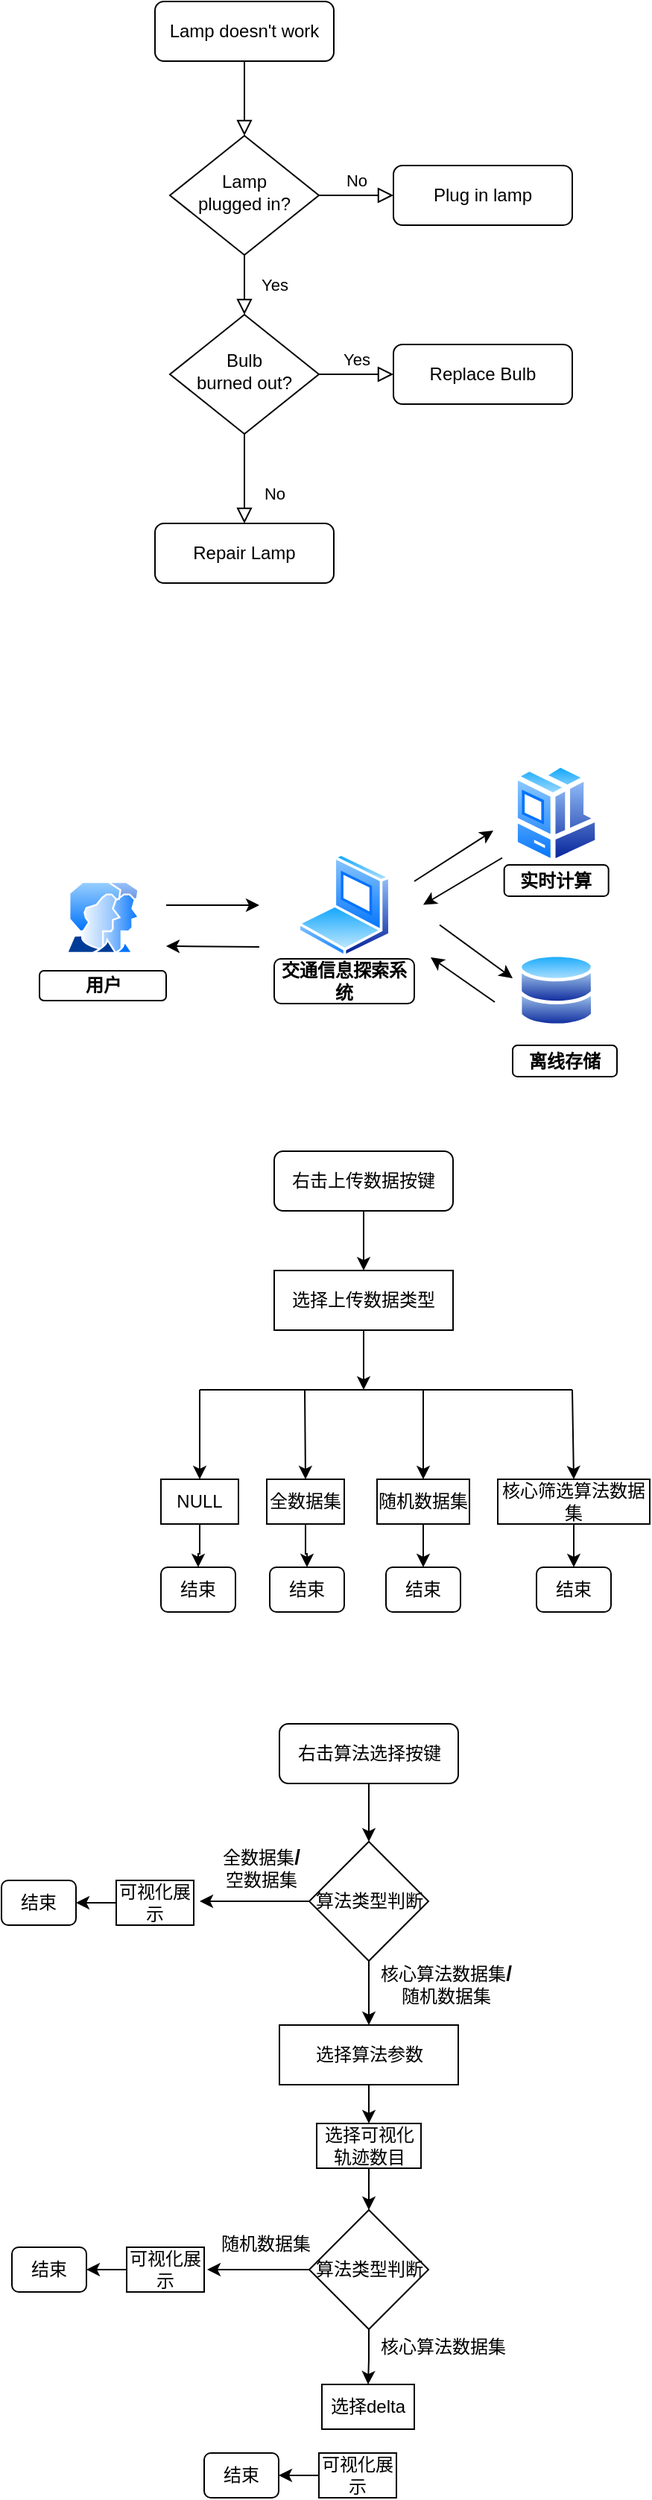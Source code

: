 <mxfile version="14.4.5" type="github">
  <diagram id="C5RBs43oDa-KdzZeNtuy" name="Page-1">
    <mxGraphModel dx="903" dy="575" grid="0" gridSize="10" guides="1" tooltips="1" connect="1" arrows="1" fold="1" page="1" pageScale="1" pageWidth="827" pageHeight="1169" math="0" shadow="0">
      <root>
        <mxCell id="WIyWlLk6GJQsqaUBKTNV-0" />
        <mxCell id="WIyWlLk6GJQsqaUBKTNV-1" parent="WIyWlLk6GJQsqaUBKTNV-0" />
        <mxCell id="WIyWlLk6GJQsqaUBKTNV-2" value="" style="rounded=0;html=1;jettySize=auto;orthogonalLoop=1;fontSize=11;endArrow=block;endFill=0;endSize=8;strokeWidth=1;shadow=0;labelBackgroundColor=none;edgeStyle=orthogonalEdgeStyle;" parent="WIyWlLk6GJQsqaUBKTNV-1" source="WIyWlLk6GJQsqaUBKTNV-3" target="WIyWlLk6GJQsqaUBKTNV-6" edge="1">
          <mxGeometry relative="1" as="geometry" />
        </mxCell>
        <mxCell id="WIyWlLk6GJQsqaUBKTNV-3" value="Lamp doesn&#39;t work" style="rounded=1;whiteSpace=wrap;html=1;fontSize=12;glass=0;strokeWidth=1;shadow=0;" parent="WIyWlLk6GJQsqaUBKTNV-1" vertex="1">
          <mxGeometry x="160" y="80" width="120" height="40" as="geometry" />
        </mxCell>
        <mxCell id="WIyWlLk6GJQsqaUBKTNV-4" value="Yes" style="rounded=0;html=1;jettySize=auto;orthogonalLoop=1;fontSize=11;endArrow=block;endFill=0;endSize=8;strokeWidth=1;shadow=0;labelBackgroundColor=none;edgeStyle=orthogonalEdgeStyle;" parent="WIyWlLk6GJQsqaUBKTNV-1" source="WIyWlLk6GJQsqaUBKTNV-6" target="WIyWlLk6GJQsqaUBKTNV-10" edge="1">
          <mxGeometry y="20" relative="1" as="geometry">
            <mxPoint as="offset" />
          </mxGeometry>
        </mxCell>
        <mxCell id="WIyWlLk6GJQsqaUBKTNV-5" value="No" style="edgeStyle=orthogonalEdgeStyle;rounded=0;html=1;jettySize=auto;orthogonalLoop=1;fontSize=11;endArrow=block;endFill=0;endSize=8;strokeWidth=1;shadow=0;labelBackgroundColor=none;" parent="WIyWlLk6GJQsqaUBKTNV-1" source="WIyWlLk6GJQsqaUBKTNV-6" target="WIyWlLk6GJQsqaUBKTNV-7" edge="1">
          <mxGeometry y="10" relative="1" as="geometry">
            <mxPoint as="offset" />
          </mxGeometry>
        </mxCell>
        <mxCell id="WIyWlLk6GJQsqaUBKTNV-6" value="Lamp&lt;br&gt;plugged in?" style="rhombus;whiteSpace=wrap;html=1;shadow=0;fontFamily=Helvetica;fontSize=12;align=center;strokeWidth=1;spacing=6;spacingTop=-4;" parent="WIyWlLk6GJQsqaUBKTNV-1" vertex="1">
          <mxGeometry x="170" y="170" width="100" height="80" as="geometry" />
        </mxCell>
        <mxCell id="WIyWlLk6GJQsqaUBKTNV-7" value="Plug in lamp" style="rounded=1;whiteSpace=wrap;html=1;fontSize=12;glass=0;strokeWidth=1;shadow=0;" parent="WIyWlLk6GJQsqaUBKTNV-1" vertex="1">
          <mxGeometry x="320" y="190" width="120" height="40" as="geometry" />
        </mxCell>
        <mxCell id="WIyWlLk6GJQsqaUBKTNV-8" value="No" style="rounded=0;html=1;jettySize=auto;orthogonalLoop=1;fontSize=11;endArrow=block;endFill=0;endSize=8;strokeWidth=1;shadow=0;labelBackgroundColor=none;edgeStyle=orthogonalEdgeStyle;" parent="WIyWlLk6GJQsqaUBKTNV-1" source="WIyWlLk6GJQsqaUBKTNV-10" target="WIyWlLk6GJQsqaUBKTNV-11" edge="1">
          <mxGeometry x="0.333" y="20" relative="1" as="geometry">
            <mxPoint as="offset" />
          </mxGeometry>
        </mxCell>
        <mxCell id="WIyWlLk6GJQsqaUBKTNV-9" value="Yes" style="edgeStyle=orthogonalEdgeStyle;rounded=0;html=1;jettySize=auto;orthogonalLoop=1;fontSize=11;endArrow=block;endFill=0;endSize=8;strokeWidth=1;shadow=0;labelBackgroundColor=none;" parent="WIyWlLk6GJQsqaUBKTNV-1" source="WIyWlLk6GJQsqaUBKTNV-10" target="WIyWlLk6GJQsqaUBKTNV-12" edge="1">
          <mxGeometry y="10" relative="1" as="geometry">
            <mxPoint as="offset" />
          </mxGeometry>
        </mxCell>
        <mxCell id="WIyWlLk6GJQsqaUBKTNV-10" value="Bulb&lt;br&gt;burned out?" style="rhombus;whiteSpace=wrap;html=1;shadow=0;fontFamily=Helvetica;fontSize=12;align=center;strokeWidth=1;spacing=6;spacingTop=-4;" parent="WIyWlLk6GJQsqaUBKTNV-1" vertex="1">
          <mxGeometry x="170" y="290" width="100" height="80" as="geometry" />
        </mxCell>
        <mxCell id="WIyWlLk6GJQsqaUBKTNV-11" value="Repair Lamp" style="rounded=1;whiteSpace=wrap;html=1;fontSize=12;glass=0;strokeWidth=1;shadow=0;" parent="WIyWlLk6GJQsqaUBKTNV-1" vertex="1">
          <mxGeometry x="160" y="430" width="120" height="40" as="geometry" />
        </mxCell>
        <mxCell id="WIyWlLk6GJQsqaUBKTNV-12" value="Replace Bulb" style="rounded=1;whiteSpace=wrap;html=1;fontSize=12;glass=0;strokeWidth=1;shadow=0;" parent="WIyWlLk6GJQsqaUBKTNV-1" vertex="1">
          <mxGeometry x="320" y="310" width="120" height="40" as="geometry" />
        </mxCell>
        <mxCell id="07RU_dakuY-ybr0K6Tnr-0" value="" style="aspect=fixed;perimeter=ellipsePerimeter;html=1;align=center;shadow=0;dashed=0;spacingTop=3;image;image=img/lib/active_directory/user_accounts.svg;" vertex="1" parent="WIyWlLk6GJQsqaUBKTNV-1">
          <mxGeometry x="100" y="670" width="50" height="48.5" as="geometry" />
        </mxCell>
        <mxCell id="07RU_dakuY-ybr0K6Tnr-1" value="&lt;b&gt;用户&lt;/b&gt;" style="rounded=1;whiteSpace=wrap;html=1;fontSize=12;glass=0;strokeWidth=1;shadow=0;" vertex="1" parent="WIyWlLk6GJQsqaUBKTNV-1">
          <mxGeometry x="82.5" y="730" width="85" height="20" as="geometry" />
        </mxCell>
        <mxCell id="07RU_dakuY-ybr0K6Tnr-2" value="" style="endArrow=classic;html=1;" edge="1" parent="WIyWlLk6GJQsqaUBKTNV-1">
          <mxGeometry width="50" height="50" relative="1" as="geometry">
            <mxPoint x="167.5" y="686" as="sourcePoint" />
            <mxPoint x="230" y="686" as="targetPoint" />
          </mxGeometry>
        </mxCell>
        <mxCell id="07RU_dakuY-ybr0K6Tnr-3" value="" style="endArrow=classic;html=1;" edge="1" parent="WIyWlLk6GJQsqaUBKTNV-1">
          <mxGeometry width="50" height="50" relative="1" as="geometry">
            <mxPoint x="230" y="714" as="sourcePoint" />
            <mxPoint x="167.5" y="713.5" as="targetPoint" />
          </mxGeometry>
        </mxCell>
        <mxCell id="07RU_dakuY-ybr0K6Tnr-4" value="" style="aspect=fixed;perimeter=ellipsePerimeter;html=1;align=center;shadow=0;dashed=0;spacingTop=3;image;image=img/lib/active_directory/laptop_client.svg;" vertex="1" parent="WIyWlLk6GJQsqaUBKTNV-1">
          <mxGeometry x="255.5" y="651" width="63" height="70" as="geometry" />
        </mxCell>
        <mxCell id="07RU_dakuY-ybr0K6Tnr-5" value="&lt;b&gt;交通信息探索系统&lt;/b&gt;" style="rounded=1;whiteSpace=wrap;html=1;fontSize=12;glass=0;strokeWidth=1;shadow=0;" vertex="1" parent="WIyWlLk6GJQsqaUBKTNV-1">
          <mxGeometry x="240" y="722" width="94" height="30" as="geometry" />
        </mxCell>
        <mxCell id="07RU_dakuY-ybr0K6Tnr-6" value="" style="endArrow=classic;html=1;" edge="1" parent="WIyWlLk6GJQsqaUBKTNV-1">
          <mxGeometry width="50" height="50" relative="1" as="geometry">
            <mxPoint x="334" y="670" as="sourcePoint" />
            <mxPoint x="387" y="636" as="targetPoint" />
          </mxGeometry>
        </mxCell>
        <mxCell id="07RU_dakuY-ybr0K6Tnr-7" value="" style="endArrow=classic;html=1;" edge="1" parent="WIyWlLk6GJQsqaUBKTNV-1">
          <mxGeometry width="50" height="50" relative="1" as="geometry">
            <mxPoint x="393" y="654.25" as="sourcePoint" />
            <mxPoint x="340" y="685.75" as="targetPoint" />
          </mxGeometry>
        </mxCell>
        <mxCell id="07RU_dakuY-ybr0K6Tnr-9" value="" style="aspect=fixed;perimeter=ellipsePerimeter;html=1;align=center;shadow=0;dashed=0;spacingTop=3;image;image=img/lib/active_directory/databases.svg;" vertex="1" parent="WIyWlLk6GJQsqaUBKTNV-1">
          <mxGeometry x="403.82" y="718" width="51.02" height="50" as="geometry" />
        </mxCell>
        <mxCell id="07RU_dakuY-ybr0K6Tnr-10" value="" style="aspect=fixed;perimeter=ellipsePerimeter;html=1;align=center;shadow=0;dashed=0;spacingTop=3;image;image=img/lib/active_directory/workstation_client.svg;" vertex="1" parent="WIyWlLk6GJQsqaUBKTNV-1">
          <mxGeometry x="400" y="590" width="58.65" height="69" as="geometry" />
        </mxCell>
        <mxCell id="07RU_dakuY-ybr0K6Tnr-14" value="" style="endArrow=classic;html=1;" edge="1" parent="WIyWlLk6GJQsqaUBKTNV-1">
          <mxGeometry width="50" height="50" relative="1" as="geometry">
            <mxPoint x="351" y="699.25" as="sourcePoint" />
            <mxPoint x="400" y="735" as="targetPoint" />
          </mxGeometry>
        </mxCell>
        <mxCell id="07RU_dakuY-ybr0K6Tnr-15" value="" style="endArrow=classic;html=1;" edge="1" parent="WIyWlLk6GJQsqaUBKTNV-1">
          <mxGeometry width="50" height="50" relative="1" as="geometry">
            <mxPoint x="388" y="751" as="sourcePoint" />
            <mxPoint x="345" y="721" as="targetPoint" />
          </mxGeometry>
        </mxCell>
        <mxCell id="07RU_dakuY-ybr0K6Tnr-16" value="&lt;b&gt;实时计算&lt;/b&gt;" style="rounded=1;whiteSpace=wrap;html=1;fontSize=12;glass=0;strokeWidth=1;shadow=0;" vertex="1" parent="WIyWlLk6GJQsqaUBKTNV-1">
          <mxGeometry x="394.33" y="659" width="70" height="21" as="geometry" />
        </mxCell>
        <mxCell id="07RU_dakuY-ybr0K6Tnr-18" value="&lt;b&gt;离线存储&lt;/b&gt;" style="rounded=1;whiteSpace=wrap;html=1;fontSize=12;glass=0;strokeWidth=1;shadow=0;" vertex="1" parent="WIyWlLk6GJQsqaUBKTNV-1">
          <mxGeometry x="400" y="780" width="70" height="21" as="geometry" />
        </mxCell>
        <mxCell id="07RU_dakuY-ybr0K6Tnr-20" style="edgeStyle=orthogonalEdgeStyle;rounded=0;orthogonalLoop=1;jettySize=auto;html=1;entryX=0.5;entryY=0;entryDx=0;entryDy=0;" edge="1" parent="WIyWlLk6GJQsqaUBKTNV-1" source="07RU_dakuY-ybr0K6Tnr-19" target="07RU_dakuY-ybr0K6Tnr-21">
          <mxGeometry relative="1" as="geometry">
            <mxPoint x="300" y="921" as="targetPoint" />
          </mxGeometry>
        </mxCell>
        <mxCell id="07RU_dakuY-ybr0K6Tnr-19" value="右击上传数据按键" style="rounded=1;whiteSpace=wrap;html=1;fontSize=12;glass=0;strokeWidth=1;shadow=0;" vertex="1" parent="WIyWlLk6GJQsqaUBKTNV-1">
          <mxGeometry x="240" y="851" width="120" height="40" as="geometry" />
        </mxCell>
        <mxCell id="07RU_dakuY-ybr0K6Tnr-22" style="edgeStyle=orthogonalEdgeStyle;rounded=0;orthogonalLoop=1;jettySize=auto;html=1;" edge="1" parent="WIyWlLk6GJQsqaUBKTNV-1" source="07RU_dakuY-ybr0K6Tnr-21">
          <mxGeometry relative="1" as="geometry">
            <mxPoint x="300" y="1011" as="targetPoint" />
          </mxGeometry>
        </mxCell>
        <mxCell id="07RU_dakuY-ybr0K6Tnr-21" value="选择上传数据类型" style="rounded=0;whiteSpace=wrap;html=1;" vertex="1" parent="WIyWlLk6GJQsqaUBKTNV-1">
          <mxGeometry x="240" y="931" width="120" height="40" as="geometry" />
        </mxCell>
        <mxCell id="07RU_dakuY-ybr0K6Tnr-23" value="" style="endArrow=none;html=1;" edge="1" parent="WIyWlLk6GJQsqaUBKTNV-1">
          <mxGeometry width="50" height="50" relative="1" as="geometry">
            <mxPoint x="190" y="1011" as="sourcePoint" />
            <mxPoint x="440" y="1011" as="targetPoint" />
          </mxGeometry>
        </mxCell>
        <mxCell id="07RU_dakuY-ybr0K6Tnr-24" value="" style="endArrow=classic;html=1;entryX=0.5;entryY=0;entryDx=0;entryDy=0;" edge="1" parent="WIyWlLk6GJQsqaUBKTNV-1" target="07RU_dakuY-ybr0K6Tnr-29">
          <mxGeometry width="50" height="50" relative="1" as="geometry">
            <mxPoint x="190" y="1011" as="sourcePoint" />
            <mxPoint x="190" y="1061" as="targetPoint" />
          </mxGeometry>
        </mxCell>
        <mxCell id="07RU_dakuY-ybr0K6Tnr-25" value="" style="endArrow=classic;html=1;entryX=0.5;entryY=0;entryDx=0;entryDy=0;" edge="1" parent="WIyWlLk6GJQsqaUBKTNV-1" target="07RU_dakuY-ybr0K6Tnr-31">
          <mxGeometry width="50" height="50" relative="1" as="geometry">
            <mxPoint x="260.5" y="1011" as="sourcePoint" />
            <mxPoint x="260.5" y="1061" as="targetPoint" />
          </mxGeometry>
        </mxCell>
        <mxCell id="07RU_dakuY-ybr0K6Tnr-26" value="" style="endArrow=classic;html=1;entryX=0.5;entryY=0;entryDx=0;entryDy=0;" edge="1" parent="WIyWlLk6GJQsqaUBKTNV-1" target="07RU_dakuY-ybr0K6Tnr-32">
          <mxGeometry width="50" height="50" relative="1" as="geometry">
            <mxPoint x="340.0" y="1011" as="sourcePoint" />
            <mxPoint x="340.0" y="1061" as="targetPoint" />
          </mxGeometry>
        </mxCell>
        <mxCell id="07RU_dakuY-ybr0K6Tnr-27" value="" style="endArrow=classic;html=1;entryX=0.5;entryY=0;entryDx=0;entryDy=0;" edge="1" parent="WIyWlLk6GJQsqaUBKTNV-1" target="07RU_dakuY-ybr0K6Tnr-33">
          <mxGeometry width="50" height="50" relative="1" as="geometry">
            <mxPoint x="440" y="1011" as="sourcePoint" />
            <mxPoint x="409.66" y="1061" as="targetPoint" />
          </mxGeometry>
        </mxCell>
        <mxCell id="07RU_dakuY-ybr0K6Tnr-48" style="edgeStyle=orthogonalEdgeStyle;rounded=0;orthogonalLoop=1;jettySize=auto;html=1;entryX=0.5;entryY=0;entryDx=0;entryDy=0;" edge="1" parent="WIyWlLk6GJQsqaUBKTNV-1" source="07RU_dakuY-ybr0K6Tnr-29" target="07RU_dakuY-ybr0K6Tnr-39">
          <mxGeometry relative="1" as="geometry" />
        </mxCell>
        <mxCell id="07RU_dakuY-ybr0K6Tnr-29" value="NULL" style="rounded=0;whiteSpace=wrap;html=1;" vertex="1" parent="WIyWlLk6GJQsqaUBKTNV-1">
          <mxGeometry x="164" y="1071" width="52" height="30" as="geometry" />
        </mxCell>
        <mxCell id="07RU_dakuY-ybr0K6Tnr-47" style="edgeStyle=orthogonalEdgeStyle;rounded=0;orthogonalLoop=1;jettySize=auto;html=1;entryX=0.5;entryY=0;entryDx=0;entryDy=0;" edge="1" parent="WIyWlLk6GJQsqaUBKTNV-1" source="07RU_dakuY-ybr0K6Tnr-31" target="07RU_dakuY-ybr0K6Tnr-41">
          <mxGeometry relative="1" as="geometry" />
        </mxCell>
        <mxCell id="07RU_dakuY-ybr0K6Tnr-31" value="全数据集" style="rounded=0;whiteSpace=wrap;html=1;" vertex="1" parent="WIyWlLk6GJQsqaUBKTNV-1">
          <mxGeometry x="235" y="1071" width="52" height="30" as="geometry" />
        </mxCell>
        <mxCell id="07RU_dakuY-ybr0K6Tnr-46" style="edgeStyle=orthogonalEdgeStyle;rounded=0;orthogonalLoop=1;jettySize=auto;html=1;entryX=0.5;entryY=0;entryDx=0;entryDy=0;" edge="1" parent="WIyWlLk6GJQsqaUBKTNV-1" source="07RU_dakuY-ybr0K6Tnr-32" target="07RU_dakuY-ybr0K6Tnr-42">
          <mxGeometry relative="1" as="geometry" />
        </mxCell>
        <mxCell id="07RU_dakuY-ybr0K6Tnr-32" value="随机数据集" style="rounded=0;whiteSpace=wrap;html=1;" vertex="1" parent="WIyWlLk6GJQsqaUBKTNV-1">
          <mxGeometry x="309" y="1071" width="62" height="30" as="geometry" />
        </mxCell>
        <mxCell id="07RU_dakuY-ybr0K6Tnr-45" style="edgeStyle=orthogonalEdgeStyle;rounded=0;orthogonalLoop=1;jettySize=auto;html=1;entryX=0.5;entryY=0;entryDx=0;entryDy=0;" edge="1" parent="WIyWlLk6GJQsqaUBKTNV-1" source="07RU_dakuY-ybr0K6Tnr-33" target="07RU_dakuY-ybr0K6Tnr-43">
          <mxGeometry relative="1" as="geometry" />
        </mxCell>
        <mxCell id="07RU_dakuY-ybr0K6Tnr-33" value="核心筛选算法数据集" style="rounded=0;whiteSpace=wrap;html=1;" vertex="1" parent="WIyWlLk6GJQsqaUBKTNV-1">
          <mxGeometry x="390" y="1071" width="102" height="30" as="geometry" />
        </mxCell>
        <mxCell id="07RU_dakuY-ybr0K6Tnr-39" value="结束" style="rounded=1;whiteSpace=wrap;html=1;fontSize=12;glass=0;strokeWidth=1;shadow=0;" vertex="1" parent="WIyWlLk6GJQsqaUBKTNV-1">
          <mxGeometry x="164" y="1130" width="50" height="30" as="geometry" />
        </mxCell>
        <mxCell id="07RU_dakuY-ybr0K6Tnr-41" value="结束" style="rounded=1;whiteSpace=wrap;html=1;fontSize=12;glass=0;strokeWidth=1;shadow=0;" vertex="1" parent="WIyWlLk6GJQsqaUBKTNV-1">
          <mxGeometry x="237" y="1130" width="50" height="30" as="geometry" />
        </mxCell>
        <mxCell id="07RU_dakuY-ybr0K6Tnr-42" value="结束" style="rounded=1;whiteSpace=wrap;html=1;fontSize=12;glass=0;strokeWidth=1;shadow=0;" vertex="1" parent="WIyWlLk6GJQsqaUBKTNV-1">
          <mxGeometry x="315" y="1130" width="50" height="30" as="geometry" />
        </mxCell>
        <mxCell id="07RU_dakuY-ybr0K6Tnr-43" value="结束" style="rounded=1;whiteSpace=wrap;html=1;fontSize=12;glass=0;strokeWidth=1;shadow=0;" vertex="1" parent="WIyWlLk6GJQsqaUBKTNV-1">
          <mxGeometry x="416" y="1130" width="50" height="30" as="geometry" />
        </mxCell>
        <mxCell id="07RU_dakuY-ybr0K6Tnr-50" style="edgeStyle=orthogonalEdgeStyle;rounded=0;orthogonalLoop=1;jettySize=auto;html=1;entryX=0.5;entryY=0;entryDx=0;entryDy=0;" edge="1" parent="WIyWlLk6GJQsqaUBKTNV-1" source="07RU_dakuY-ybr0K6Tnr-51" target="07RU_dakuY-ybr0K6Tnr-71">
          <mxGeometry relative="1" as="geometry">
            <mxPoint x="303" y="1306" as="targetPoint" />
          </mxGeometry>
        </mxCell>
        <mxCell id="07RU_dakuY-ybr0K6Tnr-51" value="右击算法选择按键" style="rounded=1;whiteSpace=wrap;html=1;fontSize=12;glass=0;strokeWidth=1;shadow=0;" vertex="1" parent="WIyWlLk6GJQsqaUBKTNV-1">
          <mxGeometry x="243.5" y="1235" width="120" height="40" as="geometry" />
        </mxCell>
        <mxCell id="07RU_dakuY-ybr0K6Tnr-85" style="edgeStyle=orthogonalEdgeStyle;rounded=0;orthogonalLoop=1;jettySize=auto;html=1;entryX=0.5;entryY=0;entryDx=0;entryDy=0;" edge="1" parent="WIyWlLk6GJQsqaUBKTNV-1" source="07RU_dakuY-ybr0K6Tnr-53" target="07RU_dakuY-ybr0K6Tnr-60">
          <mxGeometry relative="1" as="geometry" />
        </mxCell>
        <mxCell id="07RU_dakuY-ybr0K6Tnr-53" value="选择算法参数" style="rounded=0;whiteSpace=wrap;html=1;" vertex="1" parent="WIyWlLk6GJQsqaUBKTNV-1">
          <mxGeometry x="243.5" y="1437" width="120" height="40" as="geometry" />
        </mxCell>
        <mxCell id="07RU_dakuY-ybr0K6Tnr-90" style="edgeStyle=orthogonalEdgeStyle;rounded=0;orthogonalLoop=1;jettySize=auto;html=1;entryX=0.5;entryY=0;entryDx=0;entryDy=0;" edge="1" parent="WIyWlLk6GJQsqaUBKTNV-1" source="07RU_dakuY-ybr0K6Tnr-60" target="07RU_dakuY-ybr0K6Tnr-87">
          <mxGeometry relative="1" as="geometry" />
        </mxCell>
        <mxCell id="07RU_dakuY-ybr0K6Tnr-60" value="选择可视化轨迹数目" style="rounded=0;whiteSpace=wrap;html=1;" vertex="1" parent="WIyWlLk6GJQsqaUBKTNV-1">
          <mxGeometry x="268.5" y="1503" width="70" height="30" as="geometry" />
        </mxCell>
        <mxCell id="07RU_dakuY-ybr0K6Tnr-64" value="选择delta" style="rounded=0;whiteSpace=wrap;html=1;" vertex="1" parent="WIyWlLk6GJQsqaUBKTNV-1">
          <mxGeometry x="272" y="1678" width="62" height="30" as="geometry" />
        </mxCell>
        <mxCell id="07RU_dakuY-ybr0K6Tnr-73" style="edgeStyle=orthogonalEdgeStyle;rounded=0;orthogonalLoop=1;jettySize=auto;html=1;" edge="1" parent="WIyWlLk6GJQsqaUBKTNV-1" source="07RU_dakuY-ybr0K6Tnr-71">
          <mxGeometry relative="1" as="geometry">
            <mxPoint x="190" y="1354" as="targetPoint" />
          </mxGeometry>
        </mxCell>
        <mxCell id="07RU_dakuY-ybr0K6Tnr-86" style="edgeStyle=orthogonalEdgeStyle;rounded=0;orthogonalLoop=1;jettySize=auto;html=1;entryX=0.5;entryY=0;entryDx=0;entryDy=0;" edge="1" parent="WIyWlLk6GJQsqaUBKTNV-1" source="07RU_dakuY-ybr0K6Tnr-71" target="07RU_dakuY-ybr0K6Tnr-53">
          <mxGeometry relative="1" as="geometry" />
        </mxCell>
        <mxCell id="07RU_dakuY-ybr0K6Tnr-71" value="算法类型判断" style="rhombus;whiteSpace=wrap;html=1;" vertex="1" parent="WIyWlLk6GJQsqaUBKTNV-1">
          <mxGeometry x="263.5" y="1314" width="80" height="80" as="geometry" />
        </mxCell>
        <mxCell id="07RU_dakuY-ybr0K6Tnr-75" value="全数据集&lt;b&gt;&lt;font style=&quot;font-size: 14px&quot;&gt;/&lt;br&gt;&lt;/font&gt;&lt;/b&gt;空数据集" style="text;html=1;align=center;verticalAlign=middle;resizable=0;points=[];autosize=1;" vertex="1" parent="WIyWlLk6GJQsqaUBKTNV-1">
          <mxGeometry x="200" y="1314" width="62" height="33" as="geometry" />
        </mxCell>
        <mxCell id="07RU_dakuY-ybr0K6Tnr-83" style="edgeStyle=orthogonalEdgeStyle;rounded=0;orthogonalLoop=1;jettySize=auto;html=1;entryX=1;entryY=0.5;entryDx=0;entryDy=0;" edge="1" parent="WIyWlLk6GJQsqaUBKTNV-1" source="07RU_dakuY-ybr0K6Tnr-76" target="07RU_dakuY-ybr0K6Tnr-82">
          <mxGeometry relative="1" as="geometry" />
        </mxCell>
        <mxCell id="07RU_dakuY-ybr0K6Tnr-76" value="可视化展示" style="rounded=0;whiteSpace=wrap;html=1;" vertex="1" parent="WIyWlLk6GJQsqaUBKTNV-1">
          <mxGeometry x="134" y="1340" width="52" height="30" as="geometry" />
        </mxCell>
        <mxCell id="07RU_dakuY-ybr0K6Tnr-82" value="结束" style="rounded=1;whiteSpace=wrap;html=1;fontSize=12;glass=0;strokeWidth=1;shadow=0;" vertex="1" parent="WIyWlLk6GJQsqaUBKTNV-1">
          <mxGeometry x="57" y="1340" width="50" height="30" as="geometry" />
        </mxCell>
        <mxCell id="07RU_dakuY-ybr0K6Tnr-84" value="&lt;font&gt;核心算法数据集&lt;/font&gt;&lt;font style=&quot;font-weight: bold ; font-size: 14px&quot;&gt;/&lt;br&gt;&lt;/font&gt;随机数据集" style="text;html=1;align=center;verticalAlign=middle;resizable=0;points=[];autosize=1;" vertex="1" parent="WIyWlLk6GJQsqaUBKTNV-1">
          <mxGeometry x="305.82" y="1392" width="98" height="33" as="geometry" />
        </mxCell>
        <mxCell id="07RU_dakuY-ybr0K6Tnr-91" style="edgeStyle=orthogonalEdgeStyle;rounded=0;orthogonalLoop=1;jettySize=auto;html=1;" edge="1" parent="WIyWlLk6GJQsqaUBKTNV-1" source="07RU_dakuY-ybr0K6Tnr-87">
          <mxGeometry relative="1" as="geometry">
            <mxPoint x="195" y="1601" as="targetPoint" />
          </mxGeometry>
        </mxCell>
        <mxCell id="07RU_dakuY-ybr0K6Tnr-97" style="edgeStyle=orthogonalEdgeStyle;rounded=0;orthogonalLoop=1;jettySize=auto;html=1;entryX=0.5;entryY=0;entryDx=0;entryDy=0;" edge="1" parent="WIyWlLk6GJQsqaUBKTNV-1" source="07RU_dakuY-ybr0K6Tnr-87" target="07RU_dakuY-ybr0K6Tnr-64">
          <mxGeometry relative="1" as="geometry" />
        </mxCell>
        <mxCell id="07RU_dakuY-ybr0K6Tnr-87" value="算法类型判断" style="rhombus;whiteSpace=wrap;html=1;" vertex="1" parent="WIyWlLk6GJQsqaUBKTNV-1">
          <mxGeometry x="263.5" y="1561" width="80" height="80" as="geometry" />
        </mxCell>
        <mxCell id="07RU_dakuY-ybr0K6Tnr-93" style="edgeStyle=orthogonalEdgeStyle;rounded=0;orthogonalLoop=1;jettySize=auto;html=1;entryX=1;entryY=0.5;entryDx=0;entryDy=0;" edge="1" parent="WIyWlLk6GJQsqaUBKTNV-1" source="07RU_dakuY-ybr0K6Tnr-94" target="07RU_dakuY-ybr0K6Tnr-95">
          <mxGeometry relative="1" as="geometry" />
        </mxCell>
        <mxCell id="07RU_dakuY-ybr0K6Tnr-94" value="可视化展示" style="rounded=0;whiteSpace=wrap;html=1;" vertex="1" parent="WIyWlLk6GJQsqaUBKTNV-1">
          <mxGeometry x="141" y="1586" width="52" height="30" as="geometry" />
        </mxCell>
        <mxCell id="07RU_dakuY-ybr0K6Tnr-95" value="结束" style="rounded=1;whiteSpace=wrap;html=1;fontSize=12;glass=0;strokeWidth=1;shadow=0;" vertex="1" parent="WIyWlLk6GJQsqaUBKTNV-1">
          <mxGeometry x="64" y="1586" width="50" height="30" as="geometry" />
        </mxCell>
        <mxCell id="07RU_dakuY-ybr0K6Tnr-96" value="随机数据集" style="text;html=1;align=center;verticalAlign=middle;resizable=0;points=[];autosize=1;" vertex="1" parent="WIyWlLk6GJQsqaUBKTNV-1">
          <mxGeometry x="198.5" y="1575" width="70" height="18" as="geometry" />
        </mxCell>
        <mxCell id="07RU_dakuY-ybr0K6Tnr-98" value="核心算法数据集" style="text;html=1;align=center;verticalAlign=middle;resizable=0;points=[];autosize=1;" vertex="1" parent="WIyWlLk6GJQsqaUBKTNV-1">
          <mxGeometry x="305.82" y="1644" width="94" height="18" as="geometry" />
        </mxCell>
        <mxCell id="07RU_dakuY-ybr0K6Tnr-99" style="edgeStyle=orthogonalEdgeStyle;rounded=0;orthogonalLoop=1;jettySize=auto;html=1;entryX=1;entryY=0.5;entryDx=0;entryDy=0;" edge="1" parent="WIyWlLk6GJQsqaUBKTNV-1" source="07RU_dakuY-ybr0K6Tnr-100" target="07RU_dakuY-ybr0K6Tnr-101">
          <mxGeometry relative="1" as="geometry" />
        </mxCell>
        <mxCell id="07RU_dakuY-ybr0K6Tnr-100" value="可视化展示" style="rounded=0;whiteSpace=wrap;html=1;" vertex="1" parent="WIyWlLk6GJQsqaUBKTNV-1">
          <mxGeometry x="270" y="1724" width="52" height="30" as="geometry" />
        </mxCell>
        <mxCell id="07RU_dakuY-ybr0K6Tnr-101" value="结束" style="rounded=1;whiteSpace=wrap;html=1;fontSize=12;glass=0;strokeWidth=1;shadow=0;" vertex="1" parent="WIyWlLk6GJQsqaUBKTNV-1">
          <mxGeometry x="193" y="1724" width="50" height="30" as="geometry" />
        </mxCell>
      </root>
    </mxGraphModel>
  </diagram>
</mxfile>
